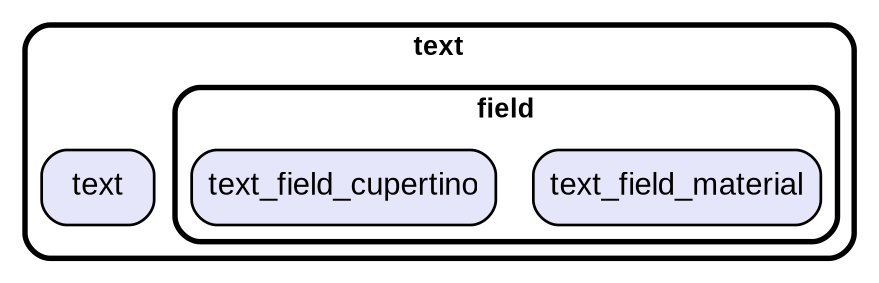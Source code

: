digraph "" {
  graph [style=rounded fontname="Arial Black" fontsize=13 penwidth=2.6];
  node [shape=rect style="filled,rounded" fontname=Arial fontsize=15 fillcolor=Lavender penwidth=1.3];
  edge [penwidth=1.3];
  "/text.dart" [label="text"];
  "/field/text_field_material.dart" [label="text_field_material"];
  "/field/text_field_cupertino.dart" [label="text_field_cupertino"];
  subgraph "cluster~" {
    label="text";
    "/text.dart";
    subgraph "cluster~/field" {
      label="field";
      "/field/text_field_material.dart";
      "/field/text_field_cupertino.dart";
    }
  }
}
